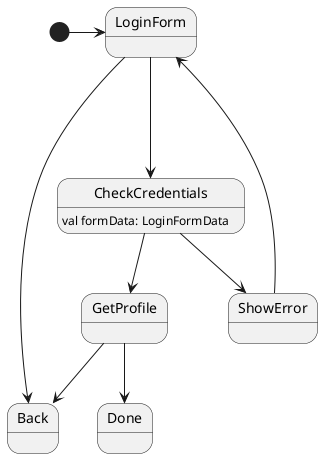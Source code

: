 import me.jameshunt.inmotiontestapplication.login.LoginFragment.LoginFormData

@startuml

[*] -> LoginForm

CheckCredentials : val formData: LoginFormData

LoginForm ---> CheckCredentials
LoginForm --> Back

CheckCredentials --> GetProfile
CheckCredentials --> ShowError

ShowError --> LoginForm

GetProfile --> Done
GetProfile --> Back

@enduml
